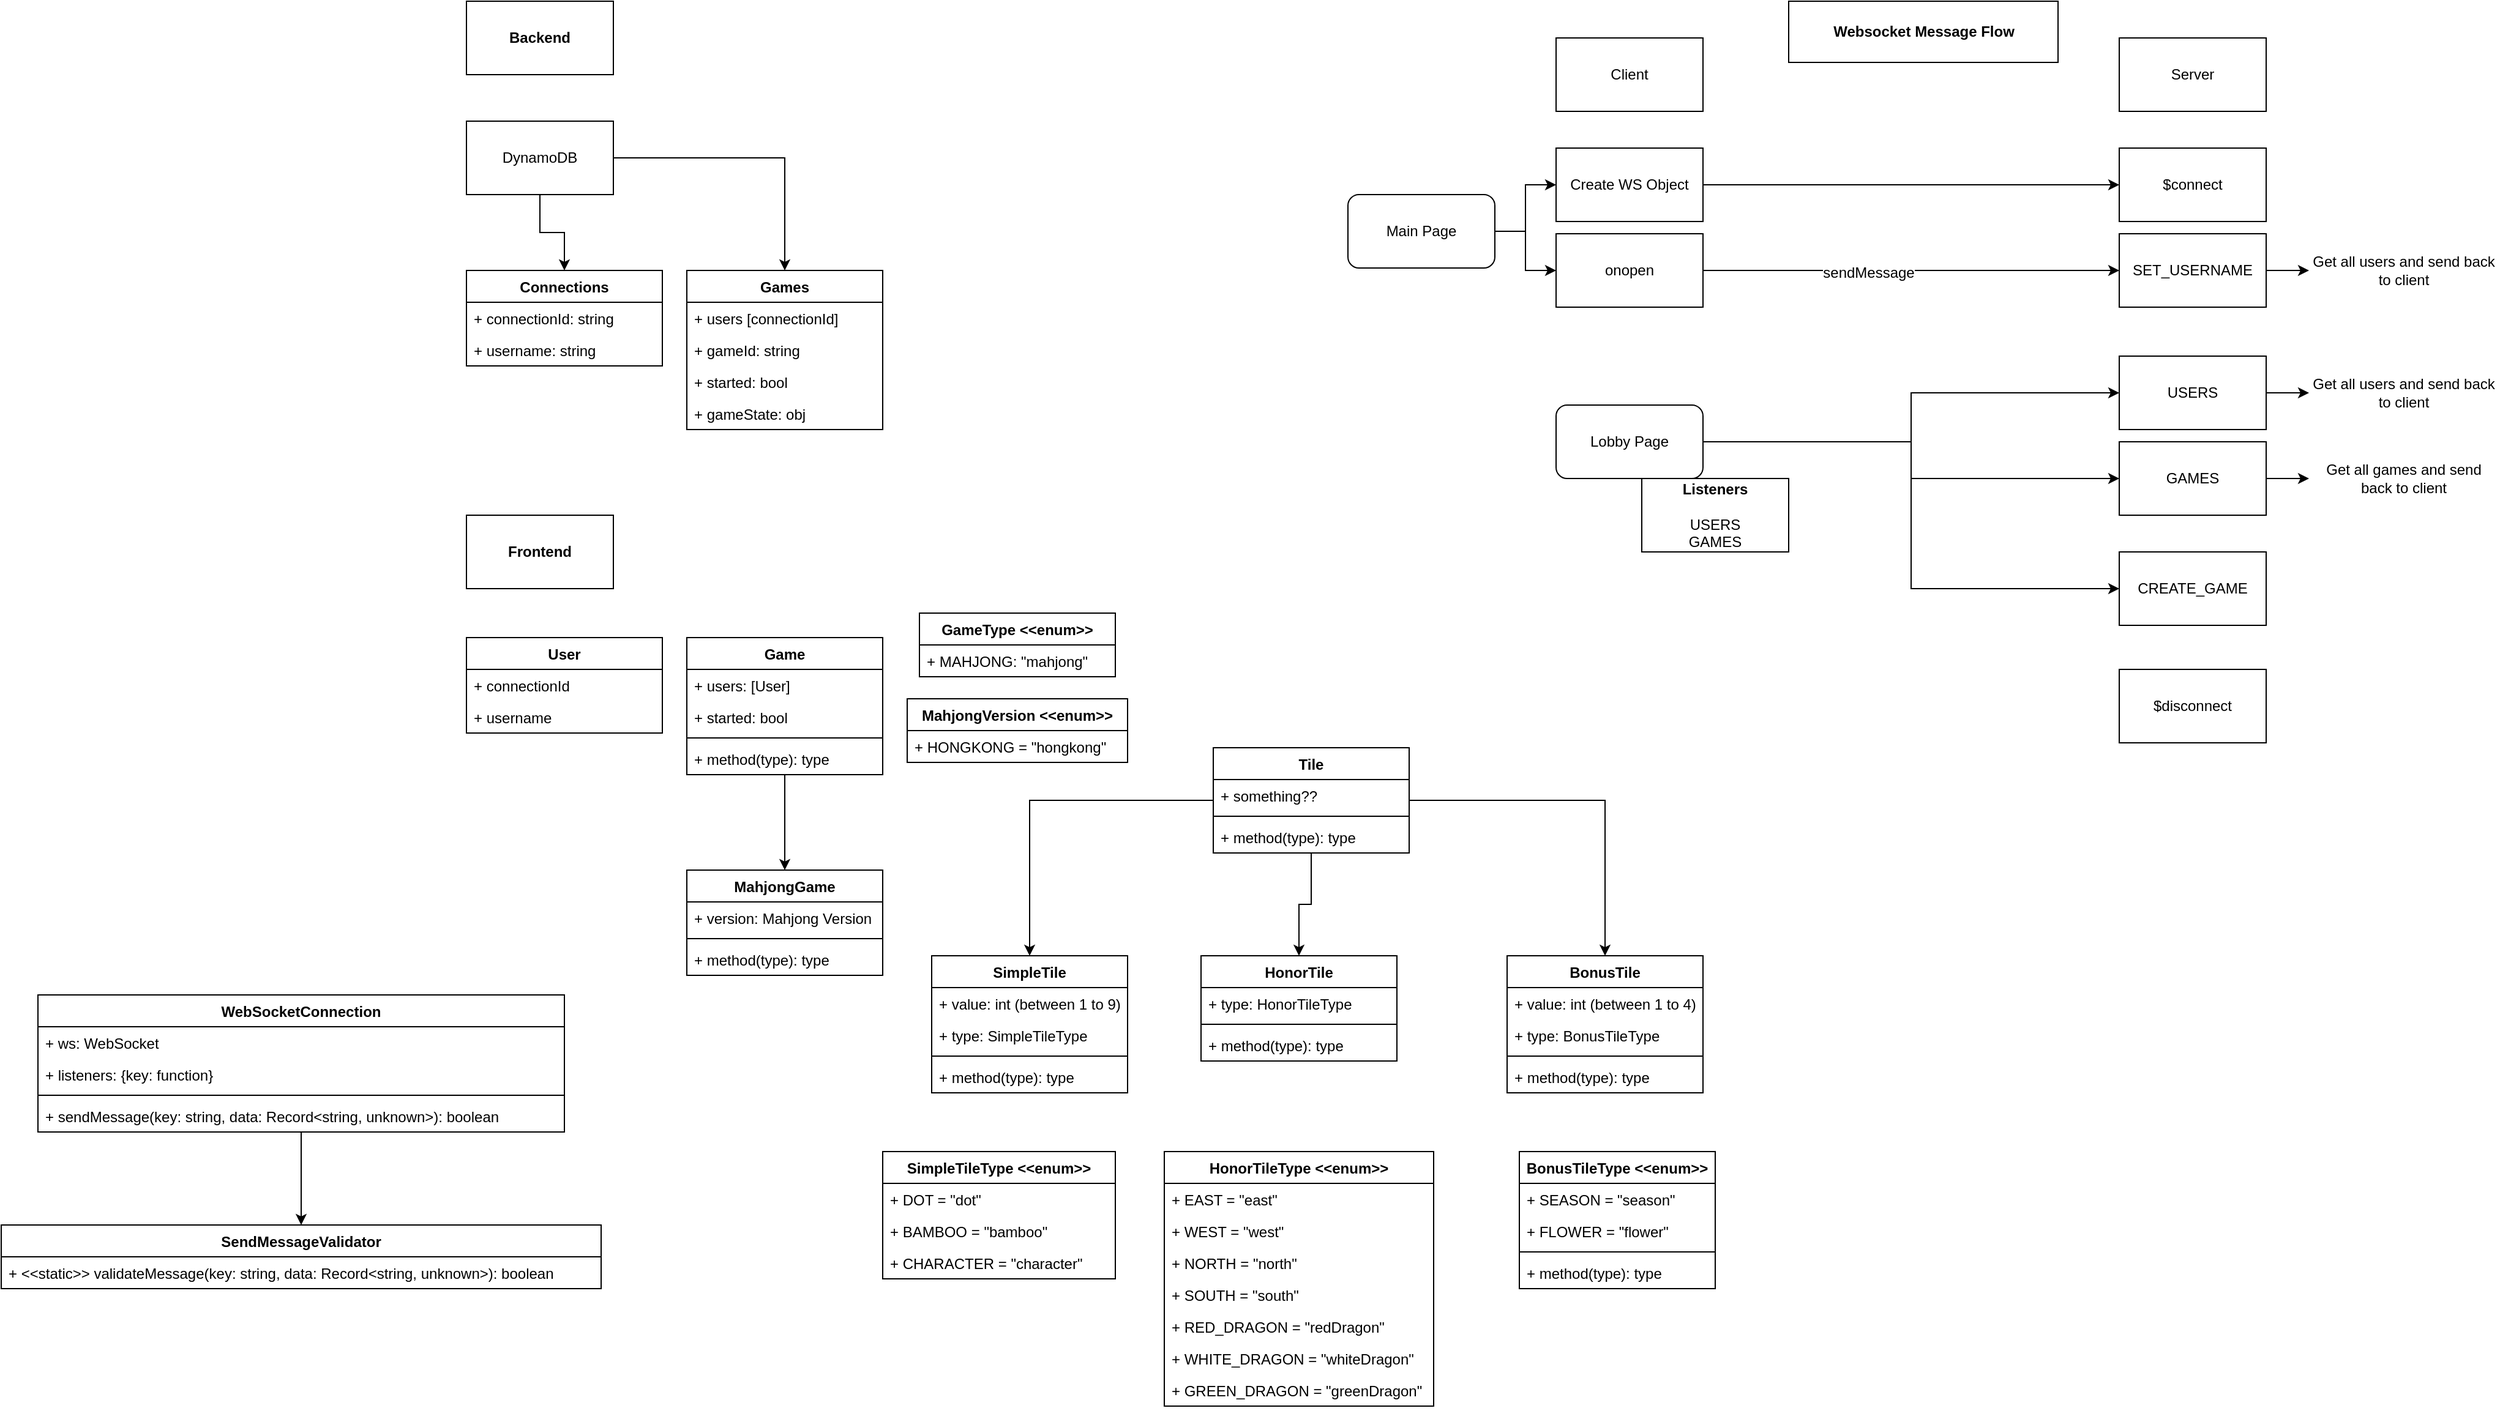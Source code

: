 <mxfile version="12.5.3" type="device"><diagram id="LJ9zBtSUgveUYmHCZnOW" name="Page-1"><mxGraphModel dx="1936" dy="806" grid="1" gridSize="10" guides="1" tooltips="1" connect="1" arrows="1" fold="1" page="1" pageScale="1" pageWidth="850" pageHeight="1100" math="0" shadow="0"><root><mxCell id="0"/><mxCell id="1" parent="0"/><mxCell id="i3mVuG96NVSdevlJitVP-2" value="Connections" style="swimlane;fontStyle=1;align=center;verticalAlign=top;childLayout=stackLayout;horizontal=1;startSize=26;horizontalStack=0;resizeParent=1;resizeParentMax=0;resizeLast=0;collapsible=1;marginBottom=0;" parent="1" vertex="1"><mxGeometry y="220" width="160" height="78" as="geometry"/></mxCell><mxCell id="i3mVuG96NVSdevlJitVP-3" value="+ connectionId: string" style="text;strokeColor=none;fillColor=none;align=left;verticalAlign=top;spacingLeft=4;spacingRight=4;overflow=hidden;rotatable=0;points=[[0,0.5],[1,0.5]];portConstraint=eastwest;" parent="i3mVuG96NVSdevlJitVP-2" vertex="1"><mxGeometry y="26" width="160" height="26" as="geometry"/></mxCell><mxCell id="i3mVuG96NVSdevlJitVP-6" value="+ username: string" style="text;strokeColor=none;fillColor=none;align=left;verticalAlign=top;spacingLeft=4;spacingRight=4;overflow=hidden;rotatable=0;points=[[0,0.5],[1,0.5]];portConstraint=eastwest;" parent="i3mVuG96NVSdevlJitVP-2" vertex="1"><mxGeometry y="52" width="160" height="26" as="geometry"/></mxCell><mxCell id="i3mVuG96NVSdevlJitVP-7" value="Games" style="swimlane;fontStyle=1;align=center;verticalAlign=top;childLayout=stackLayout;horizontal=1;startSize=26;horizontalStack=0;resizeParent=1;resizeParentMax=0;resizeLast=0;collapsible=1;marginBottom=0;" parent="1" vertex="1"><mxGeometry x="180" y="220" width="160" height="130" as="geometry"/></mxCell><mxCell id="i3mVuG96NVSdevlJitVP-8" value="+ users [connectionId]" style="text;strokeColor=none;fillColor=none;align=left;verticalAlign=top;spacingLeft=4;spacingRight=4;overflow=hidden;rotatable=0;points=[[0,0.5],[1,0.5]];portConstraint=eastwest;" parent="i3mVuG96NVSdevlJitVP-7" vertex="1"><mxGeometry y="26" width="160" height="26" as="geometry"/></mxCell><mxCell id="i3mVuG96NVSdevlJitVP-11" value="+ gameId: string" style="text;strokeColor=none;fillColor=none;align=left;verticalAlign=top;spacingLeft=4;spacingRight=4;overflow=hidden;rotatable=0;points=[[0,0.5],[1,0.5]];portConstraint=eastwest;" parent="i3mVuG96NVSdevlJitVP-7" vertex="1"><mxGeometry y="52" width="160" height="26" as="geometry"/></mxCell><mxCell id="i3mVuG96NVSdevlJitVP-19" value="+ started: bool" style="text;strokeColor=none;fillColor=none;align=left;verticalAlign=top;spacingLeft=4;spacingRight=4;overflow=hidden;rotatable=0;points=[[0,0.5],[1,0.5]];portConstraint=eastwest;" parent="i3mVuG96NVSdevlJitVP-7" vertex="1"><mxGeometry y="78" width="160" height="26" as="geometry"/></mxCell><mxCell id="i3mVuG96NVSdevlJitVP-20" value="+ gameState: obj" style="text;strokeColor=none;fillColor=none;align=left;verticalAlign=top;spacingLeft=4;spacingRight=4;overflow=hidden;rotatable=0;points=[[0,0.5],[1,0.5]];portConstraint=eastwest;" parent="i3mVuG96NVSdevlJitVP-7" vertex="1"><mxGeometry y="104" width="160" height="26" as="geometry"/></mxCell><mxCell id="i3mVuG96NVSdevlJitVP-21" value="Backend&lt;br&gt;" style="rounded=0;whiteSpace=wrap;html=1;fontStyle=1" parent="1" vertex="1"><mxGeometry width="120" height="60" as="geometry"/></mxCell><mxCell id="i3mVuG96NVSdevlJitVP-22" value="&lt;b&gt;Frontend&lt;/b&gt;" style="rounded=0;whiteSpace=wrap;html=1;" parent="1" vertex="1"><mxGeometry y="420" width="120" height="60" as="geometry"/></mxCell><mxCell id="i3mVuG96NVSdevlJitVP-23" value="User&#10;" style="swimlane;fontStyle=1;align=center;verticalAlign=top;childLayout=stackLayout;horizontal=1;startSize=26;horizontalStack=0;resizeParent=1;resizeParentMax=0;resizeLast=0;collapsible=1;marginBottom=0;" parent="1" vertex="1"><mxGeometry y="520" width="160" height="78" as="geometry"/></mxCell><mxCell id="i3mVuG96NVSdevlJitVP-24" value="+ connectionId" style="text;strokeColor=none;fillColor=none;align=left;verticalAlign=top;spacingLeft=4;spacingRight=4;overflow=hidden;rotatable=0;points=[[0,0.5],[1,0.5]];portConstraint=eastwest;" parent="i3mVuG96NVSdevlJitVP-23" vertex="1"><mxGeometry y="26" width="160" height="26" as="geometry"/></mxCell><mxCell id="nn0gXZphlDBoU8e-reSZ-7" value="+ username" style="text;strokeColor=none;fillColor=none;align=left;verticalAlign=top;spacingLeft=4;spacingRight=4;overflow=hidden;rotatable=0;points=[[0,0.5],[1,0.5]];portConstraint=eastwest;" parent="i3mVuG96NVSdevlJitVP-23" vertex="1"><mxGeometry y="52" width="160" height="26" as="geometry"/></mxCell><mxCell id="i3mVuG96NVSdevlJitVP-27" value="Websocket Message Flow" style="html=1;fontStyle=1" parent="1" vertex="1"><mxGeometry x="1080" width="220" height="50" as="geometry"/></mxCell><mxCell id="nn0gXZphlDBoU8e-reSZ-2" style="edgeStyle=orthogonalEdgeStyle;rounded=0;orthogonalLoop=1;jettySize=auto;html=1;" parent="1" source="nn0gXZphlDBoU8e-reSZ-1" target="i3mVuG96NVSdevlJitVP-2" edge="1"><mxGeometry relative="1" as="geometry"/></mxCell><mxCell id="nn0gXZphlDBoU8e-reSZ-3" style="edgeStyle=orthogonalEdgeStyle;rounded=0;orthogonalLoop=1;jettySize=auto;html=1;entryX=0.5;entryY=0;entryDx=0;entryDy=0;" parent="1" source="nn0gXZphlDBoU8e-reSZ-1" target="i3mVuG96NVSdevlJitVP-7" edge="1"><mxGeometry relative="1" as="geometry"/></mxCell><mxCell id="nn0gXZphlDBoU8e-reSZ-1" value="DynamoDB" style="rounded=0;whiteSpace=wrap;html=1;" parent="1" vertex="1"><mxGeometry y="98" width="120" height="60" as="geometry"/></mxCell><mxCell id="nn0gXZphlDBoU8e-reSZ-4" value="$connect" style="rounded=0;whiteSpace=wrap;html=1;" parent="1" vertex="1"><mxGeometry x="1350" y="120" width="120" height="60" as="geometry"/></mxCell><mxCell id="nn0gXZphlDBoU8e-reSZ-5" value="$disconnect" style="rounded=0;whiteSpace=wrap;html=1;" parent="1" vertex="1"><mxGeometry x="1350" y="546" width="120" height="60" as="geometry"/></mxCell><mxCell id="nn0gXZphlDBoU8e-reSZ-32" style="edgeStyle=orthogonalEdgeStyle;rounded=0;orthogonalLoop=1;jettySize=auto;html=1;" parent="1" source="nn0gXZphlDBoU8e-reSZ-8" target="nn0gXZphlDBoU8e-reSZ-28" edge="1"><mxGeometry relative="1" as="geometry"/></mxCell><mxCell id="nn0gXZphlDBoU8e-reSZ-8" value="Game" style="swimlane;fontStyle=1;align=center;verticalAlign=top;childLayout=stackLayout;horizontal=1;startSize=26;horizontalStack=0;resizeParent=1;resizeParentMax=0;resizeLast=0;collapsible=1;marginBottom=0;" parent="1" vertex="1"><mxGeometry x="180" y="520" width="160" height="112" as="geometry"/></mxCell><mxCell id="nn0gXZphlDBoU8e-reSZ-9" value="+ users: [User]" style="text;strokeColor=none;fillColor=none;align=left;verticalAlign=top;spacingLeft=4;spacingRight=4;overflow=hidden;rotatable=0;points=[[0,0.5],[1,0.5]];portConstraint=eastwest;" parent="nn0gXZphlDBoU8e-reSZ-8" vertex="1"><mxGeometry y="26" width="160" height="26" as="geometry"/></mxCell><mxCell id="nn0gXZphlDBoU8e-reSZ-18" value="+ started: bool" style="text;strokeColor=none;fillColor=none;align=left;verticalAlign=top;spacingLeft=4;spacingRight=4;overflow=hidden;rotatable=0;points=[[0,0.5],[1,0.5]];portConstraint=eastwest;" parent="nn0gXZphlDBoU8e-reSZ-8" vertex="1"><mxGeometry y="52" width="160" height="26" as="geometry"/></mxCell><mxCell id="nn0gXZphlDBoU8e-reSZ-10" value="" style="line;strokeWidth=1;fillColor=none;align=left;verticalAlign=middle;spacingTop=-1;spacingLeft=3;spacingRight=3;rotatable=0;labelPosition=right;points=[];portConstraint=eastwest;" parent="nn0gXZphlDBoU8e-reSZ-8" vertex="1"><mxGeometry y="78" width="160" height="8" as="geometry"/></mxCell><mxCell id="nn0gXZphlDBoU8e-reSZ-11" value="+ method(type): type" style="text;strokeColor=none;fillColor=none;align=left;verticalAlign=top;spacingLeft=4;spacingRight=4;overflow=hidden;rotatable=0;points=[[0,0.5],[1,0.5]];portConstraint=eastwest;" parent="nn0gXZphlDBoU8e-reSZ-8" vertex="1"><mxGeometry y="86" width="160" height="26" as="geometry"/></mxCell><mxCell id="nn0gXZphlDBoU8e-reSZ-20" value="GameType &lt;&lt;enum&gt;&gt;" style="swimlane;fontStyle=1;align=center;verticalAlign=top;childLayout=stackLayout;horizontal=1;startSize=26;horizontalStack=0;resizeParent=1;resizeParentMax=0;resizeLast=0;collapsible=1;marginBottom=0;" parent="1" vertex="1"><mxGeometry x="370" y="500" width="160" height="52" as="geometry"/></mxCell><mxCell id="nn0gXZphlDBoU8e-reSZ-21" value="+ MAHJONG: &quot;mahjong&quot;" style="text;strokeColor=none;fillColor=none;align=left;verticalAlign=top;spacingLeft=4;spacingRight=4;overflow=hidden;rotatable=0;points=[[0,0.5],[1,0.5]];portConstraint=eastwest;" parent="nn0gXZphlDBoU8e-reSZ-20" vertex="1"><mxGeometry y="26" width="160" height="26" as="geometry"/></mxCell><mxCell id="nn0gXZphlDBoU8e-reSZ-24" value="MahjongVersion &lt;&lt;enum&gt;&gt;" style="swimlane;fontStyle=1;align=center;verticalAlign=top;childLayout=stackLayout;horizontal=1;startSize=26;horizontalStack=0;resizeParent=1;resizeParentMax=0;resizeLast=0;collapsible=1;marginBottom=0;" parent="1" vertex="1"><mxGeometry x="360" y="570" width="180" height="52" as="geometry"/></mxCell><mxCell id="nn0gXZphlDBoU8e-reSZ-25" value="+ HONGKONG = &quot;hongkong&quot;" style="text;strokeColor=none;fillColor=none;align=left;verticalAlign=top;spacingLeft=4;spacingRight=4;overflow=hidden;rotatable=0;points=[[0,0.5],[1,0.5]];portConstraint=eastwest;" parent="nn0gXZphlDBoU8e-reSZ-24" vertex="1"><mxGeometry y="26" width="180" height="26" as="geometry"/></mxCell><mxCell id="nn0gXZphlDBoU8e-reSZ-28" value="MahjongGame" style="swimlane;fontStyle=1;align=center;verticalAlign=top;childLayout=stackLayout;horizontal=1;startSize=26;horizontalStack=0;resizeParent=1;resizeParentMax=0;resizeLast=0;collapsible=1;marginBottom=0;" parent="1" vertex="1"><mxGeometry x="180" y="710" width="160" height="86" as="geometry"/></mxCell><mxCell id="nn0gXZphlDBoU8e-reSZ-29" value="+ version: Mahjong Version" style="text;strokeColor=none;fillColor=none;align=left;verticalAlign=top;spacingLeft=4;spacingRight=4;overflow=hidden;rotatable=0;points=[[0,0.5],[1,0.5]];portConstraint=eastwest;" parent="nn0gXZphlDBoU8e-reSZ-28" vertex="1"><mxGeometry y="26" width="160" height="26" as="geometry"/></mxCell><mxCell id="nn0gXZphlDBoU8e-reSZ-30" value="" style="line;strokeWidth=1;fillColor=none;align=left;verticalAlign=middle;spacingTop=-1;spacingLeft=3;spacingRight=3;rotatable=0;labelPosition=right;points=[];portConstraint=eastwest;" parent="nn0gXZphlDBoU8e-reSZ-28" vertex="1"><mxGeometry y="52" width="160" height="8" as="geometry"/></mxCell><mxCell id="nn0gXZphlDBoU8e-reSZ-31" value="+ method(type): type" style="text;strokeColor=none;fillColor=none;align=left;verticalAlign=top;spacingLeft=4;spacingRight=4;overflow=hidden;rotatable=0;points=[[0,0.5],[1,0.5]];portConstraint=eastwest;" parent="nn0gXZphlDBoU8e-reSZ-28" vertex="1"><mxGeometry y="60" width="160" height="26" as="geometry"/></mxCell><mxCell id="nn0gXZphlDBoU8e-reSZ-90" style="edgeStyle=orthogonalEdgeStyle;rounded=0;orthogonalLoop=1;jettySize=auto;html=1;" parent="1" source="nn0gXZphlDBoU8e-reSZ-33" target="nn0gXZphlDBoU8e-reSZ-38" edge="1"><mxGeometry relative="1" as="geometry"/></mxCell><mxCell id="nn0gXZphlDBoU8e-reSZ-91" style="edgeStyle=orthogonalEdgeStyle;rounded=0;orthogonalLoop=1;jettySize=auto;html=1;" parent="1" source="nn0gXZphlDBoU8e-reSZ-33" target="nn0gXZphlDBoU8e-reSZ-42" edge="1"><mxGeometry relative="1" as="geometry"/></mxCell><mxCell id="nn0gXZphlDBoU8e-reSZ-92" style="edgeStyle=orthogonalEdgeStyle;rounded=0;orthogonalLoop=1;jettySize=auto;html=1;" parent="1" source="nn0gXZphlDBoU8e-reSZ-33" target="nn0gXZphlDBoU8e-reSZ-46" edge="1"><mxGeometry relative="1" as="geometry"/></mxCell><mxCell id="nn0gXZphlDBoU8e-reSZ-33" value="Tile" style="swimlane;fontStyle=1;align=center;verticalAlign=top;childLayout=stackLayout;horizontal=1;startSize=26;horizontalStack=0;resizeParent=1;resizeParentMax=0;resizeLast=0;collapsible=1;marginBottom=0;" parent="1" vertex="1"><mxGeometry x="610" y="610" width="160" height="86" as="geometry"/></mxCell><mxCell id="nn0gXZphlDBoU8e-reSZ-34" value="+ something??" style="text;strokeColor=none;fillColor=none;align=left;verticalAlign=top;spacingLeft=4;spacingRight=4;overflow=hidden;rotatable=0;points=[[0,0.5],[1,0.5]];portConstraint=eastwest;" parent="nn0gXZphlDBoU8e-reSZ-33" vertex="1"><mxGeometry y="26" width="160" height="26" as="geometry"/></mxCell><mxCell id="nn0gXZphlDBoU8e-reSZ-35" value="" style="line;strokeWidth=1;fillColor=none;align=left;verticalAlign=middle;spacingTop=-1;spacingLeft=3;spacingRight=3;rotatable=0;labelPosition=right;points=[];portConstraint=eastwest;" parent="nn0gXZphlDBoU8e-reSZ-33" vertex="1"><mxGeometry y="52" width="160" height="8" as="geometry"/></mxCell><mxCell id="nn0gXZphlDBoU8e-reSZ-36" value="+ method(type): type" style="text;strokeColor=none;fillColor=none;align=left;verticalAlign=top;spacingLeft=4;spacingRight=4;overflow=hidden;rotatable=0;points=[[0,0.5],[1,0.5]];portConstraint=eastwest;" parent="nn0gXZphlDBoU8e-reSZ-33" vertex="1"><mxGeometry y="60" width="160" height="26" as="geometry"/></mxCell><mxCell id="nn0gXZphlDBoU8e-reSZ-38" value="SimpleTile" style="swimlane;fontStyle=1;align=center;verticalAlign=top;childLayout=stackLayout;horizontal=1;startSize=26;horizontalStack=0;resizeParent=1;resizeParentMax=0;resizeLast=0;collapsible=1;marginBottom=0;" parent="1" vertex="1"><mxGeometry x="380" y="780" width="160" height="112" as="geometry"/></mxCell><mxCell id="nn0gXZphlDBoU8e-reSZ-39" value="+ value: int (between 1 to 9)" style="text;strokeColor=none;fillColor=none;align=left;verticalAlign=top;spacingLeft=4;spacingRight=4;overflow=hidden;rotatable=0;points=[[0,0.5],[1,0.5]];portConstraint=eastwest;" parent="nn0gXZphlDBoU8e-reSZ-38" vertex="1"><mxGeometry y="26" width="160" height="26" as="geometry"/></mxCell><mxCell id="nn0gXZphlDBoU8e-reSZ-57" value="+ type: SimpleTileType" style="text;strokeColor=none;fillColor=none;align=left;verticalAlign=top;spacingLeft=4;spacingRight=4;overflow=hidden;rotatable=0;points=[[0,0.5],[1,0.5]];portConstraint=eastwest;" parent="nn0gXZphlDBoU8e-reSZ-38" vertex="1"><mxGeometry y="52" width="160" height="26" as="geometry"/></mxCell><mxCell id="nn0gXZphlDBoU8e-reSZ-40" value="" style="line;strokeWidth=1;fillColor=none;align=left;verticalAlign=middle;spacingTop=-1;spacingLeft=3;spacingRight=3;rotatable=0;labelPosition=right;points=[];portConstraint=eastwest;" parent="nn0gXZphlDBoU8e-reSZ-38" vertex="1"><mxGeometry y="78" width="160" height="8" as="geometry"/></mxCell><mxCell id="nn0gXZphlDBoU8e-reSZ-41" value="+ method(type): type" style="text;strokeColor=none;fillColor=none;align=left;verticalAlign=top;spacingLeft=4;spacingRight=4;overflow=hidden;rotatable=0;points=[[0,0.5],[1,0.5]];portConstraint=eastwest;" parent="nn0gXZphlDBoU8e-reSZ-38" vertex="1"><mxGeometry y="86" width="160" height="26" as="geometry"/></mxCell><mxCell id="nn0gXZphlDBoU8e-reSZ-42" value="HonorTile" style="swimlane;fontStyle=1;align=center;verticalAlign=top;childLayout=stackLayout;horizontal=1;startSize=26;horizontalStack=0;resizeParent=1;resizeParentMax=0;resizeLast=0;collapsible=1;marginBottom=0;" parent="1" vertex="1"><mxGeometry x="600" y="780" width="160" height="86" as="geometry"/></mxCell><mxCell id="nn0gXZphlDBoU8e-reSZ-43" value="+ type: HonorTileType" style="text;strokeColor=none;fillColor=none;align=left;verticalAlign=top;spacingLeft=4;spacingRight=4;overflow=hidden;rotatable=0;points=[[0,0.5],[1,0.5]];portConstraint=eastwest;" parent="nn0gXZphlDBoU8e-reSZ-42" vertex="1"><mxGeometry y="26" width="160" height="26" as="geometry"/></mxCell><mxCell id="nn0gXZphlDBoU8e-reSZ-44" value="" style="line;strokeWidth=1;fillColor=none;align=left;verticalAlign=middle;spacingTop=-1;spacingLeft=3;spacingRight=3;rotatable=0;labelPosition=right;points=[];portConstraint=eastwest;" parent="nn0gXZphlDBoU8e-reSZ-42" vertex="1"><mxGeometry y="52" width="160" height="8" as="geometry"/></mxCell><mxCell id="nn0gXZphlDBoU8e-reSZ-45" value="+ method(type): type" style="text;strokeColor=none;fillColor=none;align=left;verticalAlign=top;spacingLeft=4;spacingRight=4;overflow=hidden;rotatable=0;points=[[0,0.5],[1,0.5]];portConstraint=eastwest;" parent="nn0gXZphlDBoU8e-reSZ-42" vertex="1"><mxGeometry y="60" width="160" height="26" as="geometry"/></mxCell><mxCell id="nn0gXZphlDBoU8e-reSZ-46" value="BonusTile" style="swimlane;fontStyle=1;align=center;verticalAlign=top;childLayout=stackLayout;horizontal=1;startSize=26;horizontalStack=0;resizeParent=1;resizeParentMax=0;resizeLast=0;collapsible=1;marginBottom=0;" parent="1" vertex="1"><mxGeometry x="850" y="780" width="160" height="112" as="geometry"/></mxCell><mxCell id="nn0gXZphlDBoU8e-reSZ-47" value="+ value: int (between 1 to 4)" style="text;strokeColor=none;fillColor=none;align=left;verticalAlign=top;spacingLeft=4;spacingRight=4;overflow=hidden;rotatable=0;points=[[0,0.5],[1,0.5]];portConstraint=eastwest;" parent="nn0gXZphlDBoU8e-reSZ-46" vertex="1"><mxGeometry y="26" width="160" height="26" as="geometry"/></mxCell><mxCell id="nn0gXZphlDBoU8e-reSZ-84" value="+ type: BonusTileType" style="text;strokeColor=none;fillColor=none;align=left;verticalAlign=top;spacingLeft=4;spacingRight=4;overflow=hidden;rotatable=0;points=[[0,0.5],[1,0.5]];portConstraint=eastwest;" parent="nn0gXZphlDBoU8e-reSZ-46" vertex="1"><mxGeometry y="52" width="160" height="26" as="geometry"/></mxCell><mxCell id="nn0gXZphlDBoU8e-reSZ-48" value="" style="line;strokeWidth=1;fillColor=none;align=left;verticalAlign=middle;spacingTop=-1;spacingLeft=3;spacingRight=3;rotatable=0;labelPosition=right;points=[];portConstraint=eastwest;" parent="nn0gXZphlDBoU8e-reSZ-46" vertex="1"><mxGeometry y="78" width="160" height="8" as="geometry"/></mxCell><mxCell id="nn0gXZphlDBoU8e-reSZ-49" value="+ method(type): type" style="text;strokeColor=none;fillColor=none;align=left;verticalAlign=top;spacingLeft=4;spacingRight=4;overflow=hidden;rotatable=0;points=[[0,0.5],[1,0.5]];portConstraint=eastwest;" parent="nn0gXZphlDBoU8e-reSZ-46" vertex="1"><mxGeometry y="86" width="160" height="26" as="geometry"/></mxCell><mxCell id="nn0gXZphlDBoU8e-reSZ-58" value="SimpleTileType &lt;&lt;enum&gt;&gt;" style="swimlane;fontStyle=1;align=center;verticalAlign=top;childLayout=stackLayout;horizontal=1;startSize=26;horizontalStack=0;resizeParent=1;resizeParentMax=0;resizeLast=0;collapsible=1;marginBottom=0;" parent="1" vertex="1"><mxGeometry x="340" y="940" width="190" height="104" as="geometry"/></mxCell><mxCell id="nn0gXZphlDBoU8e-reSZ-59" value="+ DOT = &quot;dot&quot;" style="text;strokeColor=none;fillColor=none;align=left;verticalAlign=top;spacingLeft=4;spacingRight=4;overflow=hidden;rotatable=0;points=[[0,0.5],[1,0.5]];portConstraint=eastwest;" parent="nn0gXZphlDBoU8e-reSZ-58" vertex="1"><mxGeometry y="26" width="190" height="26" as="geometry"/></mxCell><mxCell id="nn0gXZphlDBoU8e-reSZ-62" value="+ BAMBOO = &quot;bamboo&quot;" style="text;strokeColor=none;fillColor=none;align=left;verticalAlign=top;spacingLeft=4;spacingRight=4;overflow=hidden;rotatable=0;points=[[0,0.5],[1,0.5]];portConstraint=eastwest;" parent="nn0gXZphlDBoU8e-reSZ-58" vertex="1"><mxGeometry y="52" width="190" height="26" as="geometry"/></mxCell><mxCell id="nn0gXZphlDBoU8e-reSZ-63" value="+ CHARACTER = &quot;character&quot;" style="text;strokeColor=none;fillColor=none;align=left;verticalAlign=top;spacingLeft=4;spacingRight=4;overflow=hidden;rotatable=0;points=[[0,0.5],[1,0.5]];portConstraint=eastwest;" parent="nn0gXZphlDBoU8e-reSZ-58" vertex="1"><mxGeometry y="78" width="190" height="26" as="geometry"/></mxCell><mxCell id="nn0gXZphlDBoU8e-reSZ-68" value="HonorTileType &lt;&lt;enum&gt;&gt;" style="swimlane;fontStyle=1;align=center;verticalAlign=top;childLayout=stackLayout;horizontal=1;startSize=26;horizontalStack=0;resizeParent=1;resizeParentMax=0;resizeLast=0;collapsible=1;marginBottom=0;" parent="1" vertex="1"><mxGeometry x="570" y="940" width="220" height="208" as="geometry"/></mxCell><mxCell id="nn0gXZphlDBoU8e-reSZ-69" value="+ EAST = &quot;east&quot;" style="text;strokeColor=none;fillColor=none;align=left;verticalAlign=top;spacingLeft=4;spacingRight=4;overflow=hidden;rotatable=0;points=[[0,0.5],[1,0.5]];portConstraint=eastwest;" parent="nn0gXZphlDBoU8e-reSZ-68" vertex="1"><mxGeometry y="26" width="220" height="26" as="geometry"/></mxCell><mxCell id="nn0gXZphlDBoU8e-reSZ-72" value="+ WEST = &quot;west&quot;" style="text;strokeColor=none;fillColor=none;align=left;verticalAlign=top;spacingLeft=4;spacingRight=4;overflow=hidden;rotatable=0;points=[[0,0.5],[1,0.5]];portConstraint=eastwest;" parent="nn0gXZphlDBoU8e-reSZ-68" vertex="1"><mxGeometry y="52" width="220" height="26" as="geometry"/></mxCell><mxCell id="nn0gXZphlDBoU8e-reSZ-73" value="+ NORTH = &quot;north&quot;" style="text;strokeColor=none;fillColor=none;align=left;verticalAlign=top;spacingLeft=4;spacingRight=4;overflow=hidden;rotatable=0;points=[[0,0.5],[1,0.5]];portConstraint=eastwest;" parent="nn0gXZphlDBoU8e-reSZ-68" vertex="1"><mxGeometry y="78" width="220" height="26" as="geometry"/></mxCell><mxCell id="nn0gXZphlDBoU8e-reSZ-74" value="+ SOUTH = &quot;south&quot;" style="text;strokeColor=none;fillColor=none;align=left;verticalAlign=top;spacingLeft=4;spacingRight=4;overflow=hidden;rotatable=0;points=[[0,0.5],[1,0.5]];portConstraint=eastwest;" parent="nn0gXZphlDBoU8e-reSZ-68" vertex="1"><mxGeometry y="104" width="220" height="26" as="geometry"/></mxCell><mxCell id="nn0gXZphlDBoU8e-reSZ-75" value="+ RED_DRAGON = &quot;redDragon&quot;" style="text;strokeColor=none;fillColor=none;align=left;verticalAlign=top;spacingLeft=4;spacingRight=4;overflow=hidden;rotatable=0;points=[[0,0.5],[1,0.5]];portConstraint=eastwest;" parent="nn0gXZphlDBoU8e-reSZ-68" vertex="1"><mxGeometry y="130" width="220" height="26" as="geometry"/></mxCell><mxCell id="nn0gXZphlDBoU8e-reSZ-76" value="+ WHITE_DRAGON = &quot;whiteDragon&quot;" style="text;strokeColor=none;fillColor=none;align=left;verticalAlign=top;spacingLeft=4;spacingRight=4;overflow=hidden;rotatable=0;points=[[0,0.5],[1,0.5]];portConstraint=eastwest;" parent="nn0gXZphlDBoU8e-reSZ-68" vertex="1"><mxGeometry y="156" width="220" height="26" as="geometry"/></mxCell><mxCell id="nn0gXZphlDBoU8e-reSZ-77" value="+ GREEN_DRAGON = &quot;greenDragon&quot;" style="text;strokeColor=none;fillColor=none;align=left;verticalAlign=top;spacingLeft=4;spacingRight=4;overflow=hidden;rotatable=0;points=[[0,0.5],[1,0.5]];portConstraint=eastwest;" parent="nn0gXZphlDBoU8e-reSZ-68" vertex="1"><mxGeometry y="182" width="220" height="26" as="geometry"/></mxCell><mxCell id="nn0gXZphlDBoU8e-reSZ-85" value="BonusTileType &lt;&lt;enum&gt;&gt;" style="swimlane;fontStyle=1;align=center;verticalAlign=top;childLayout=stackLayout;horizontal=1;startSize=26;horizontalStack=0;resizeParent=1;resizeParentMax=0;resizeLast=0;collapsible=1;marginBottom=0;" parent="1" vertex="1"><mxGeometry x="860" y="940" width="160" height="112" as="geometry"/></mxCell><mxCell id="nn0gXZphlDBoU8e-reSZ-86" value="+ SEASON = &quot;season&quot;" style="text;strokeColor=none;fillColor=none;align=left;verticalAlign=top;spacingLeft=4;spacingRight=4;overflow=hidden;rotatable=0;points=[[0,0.5],[1,0.5]];portConstraint=eastwest;" parent="nn0gXZphlDBoU8e-reSZ-85" vertex="1"><mxGeometry y="26" width="160" height="26" as="geometry"/></mxCell><mxCell id="nn0gXZphlDBoU8e-reSZ-89" value="+ FLOWER = &quot;flower&quot;" style="text;strokeColor=none;fillColor=none;align=left;verticalAlign=top;spacingLeft=4;spacingRight=4;overflow=hidden;rotatable=0;points=[[0,0.5],[1,0.5]];portConstraint=eastwest;" parent="nn0gXZphlDBoU8e-reSZ-85" vertex="1"><mxGeometry y="52" width="160" height="26" as="geometry"/></mxCell><mxCell id="nn0gXZphlDBoU8e-reSZ-87" value="" style="line;strokeWidth=1;fillColor=none;align=left;verticalAlign=middle;spacingTop=-1;spacingLeft=3;spacingRight=3;rotatable=0;labelPosition=right;points=[];portConstraint=eastwest;" parent="nn0gXZphlDBoU8e-reSZ-85" vertex="1"><mxGeometry y="78" width="160" height="8" as="geometry"/></mxCell><mxCell id="nn0gXZphlDBoU8e-reSZ-88" value="+ method(type): type" style="text;strokeColor=none;fillColor=none;align=left;verticalAlign=top;spacingLeft=4;spacingRight=4;overflow=hidden;rotatable=0;points=[[0,0.5],[1,0.5]];portConstraint=eastwest;" parent="nn0gXZphlDBoU8e-reSZ-85" vertex="1"><mxGeometry y="86" width="160" height="26" as="geometry"/></mxCell><mxCell id="nyb8WuuhX-2FB6z02rv--9" style="edgeStyle=orthogonalEdgeStyle;rounded=0;orthogonalLoop=1;jettySize=auto;html=1;" parent="1" source="nyb8WuuhX-2FB6z02rv--1" target="nyb8WuuhX-2FB6z02rv--5" edge="1"><mxGeometry relative="1" as="geometry"/></mxCell><mxCell id="nyb8WuuhX-2FB6z02rv--1" value="WebSocketConnection" style="swimlane;fontStyle=1;align=center;verticalAlign=top;childLayout=stackLayout;horizontal=1;startSize=26;horizontalStack=0;resizeParent=1;resizeParentMax=0;resizeLast=0;collapsible=1;marginBottom=0;" parent="1" vertex="1"><mxGeometry x="-350" y="812" width="430" height="112" as="geometry"/></mxCell><mxCell id="nyb8WuuhX-2FB6z02rv--2" value="+ ws: WebSocket" style="text;strokeColor=none;fillColor=none;align=left;verticalAlign=top;spacingLeft=4;spacingRight=4;overflow=hidden;rotatable=0;points=[[0,0.5],[1,0.5]];portConstraint=eastwest;" parent="nyb8WuuhX-2FB6z02rv--1" vertex="1"><mxGeometry y="26" width="430" height="26" as="geometry"/></mxCell><mxCell id="OY5XEBJNKKP__sVYyATO-7" value="+ listeners: {key: function}" style="text;strokeColor=none;fillColor=none;align=left;verticalAlign=top;spacingLeft=4;spacingRight=4;overflow=hidden;rotatable=0;points=[[0,0.5],[1,0.5]];portConstraint=eastwest;" vertex="1" parent="nyb8WuuhX-2FB6z02rv--1"><mxGeometry y="52" width="430" height="26" as="geometry"/></mxCell><mxCell id="nyb8WuuhX-2FB6z02rv--3" value="" style="line;strokeWidth=1;fillColor=none;align=left;verticalAlign=middle;spacingTop=-1;spacingLeft=3;spacingRight=3;rotatable=0;labelPosition=right;points=[];portConstraint=eastwest;" parent="nyb8WuuhX-2FB6z02rv--1" vertex="1"><mxGeometry y="78" width="430" height="8" as="geometry"/></mxCell><mxCell id="nyb8WuuhX-2FB6z02rv--4" value="+ sendMessage(key: string, data: Record&lt;string, unknown&gt;): boolean" style="text;strokeColor=none;fillColor=none;align=left;verticalAlign=top;spacingLeft=4;spacingRight=4;overflow=hidden;rotatable=0;points=[[0,0.5],[1,0.5]];portConstraint=eastwest;" parent="nyb8WuuhX-2FB6z02rv--1" vertex="1"><mxGeometry y="86" width="430" height="26" as="geometry"/></mxCell><mxCell id="nyb8WuuhX-2FB6z02rv--5" value="SendMessageValidator" style="swimlane;fontStyle=1;align=center;verticalAlign=top;childLayout=stackLayout;horizontal=1;startSize=26;horizontalStack=0;resizeParent=1;resizeParentMax=0;resizeLast=0;collapsible=1;marginBottom=0;" parent="1" vertex="1"><mxGeometry x="-380" y="1000" width="490" height="52" as="geometry"/></mxCell><mxCell id="nyb8WuuhX-2FB6z02rv--6" value="+ &lt;&lt;static&gt;&gt; validateMessage(key: string, data: Record&lt;string, unknown&gt;): boolean" style="text;strokeColor=none;fillColor=none;align=left;verticalAlign=top;spacingLeft=4;spacingRight=4;overflow=hidden;rotatable=0;points=[[0,0.5],[1,0.5]];portConstraint=eastwest;" parent="nyb8WuuhX-2FB6z02rv--5" vertex="1"><mxGeometry y="26" width="490" height="26" as="geometry"/></mxCell><mxCell id="OY5XEBJNKKP__sVYyATO-5" style="edgeStyle=orthogonalEdgeStyle;rounded=0;orthogonalLoop=1;jettySize=auto;html=1;entryX=0;entryY=0.5;entryDx=0;entryDy=0;" edge="1" parent="1" source="la6zhquNE4l0kUpUvoVe-1" target="OY5XEBJNKKP__sVYyATO-4"><mxGeometry relative="1" as="geometry"/></mxCell><mxCell id="OY5XEBJNKKP__sVYyATO-6" value="sendMessage" style="text;html=1;align=center;verticalAlign=middle;resizable=0;points=[];labelBackgroundColor=#ffffff;" vertex="1" connectable="0" parent="OY5XEBJNKKP__sVYyATO-5"><mxGeometry x="-0.206" y="-2" relative="1" as="geometry"><mxPoint as="offset"/></mxGeometry></mxCell><mxCell id="la6zhquNE4l0kUpUvoVe-1" value="onopen" style="rounded=0;whiteSpace=wrap;html=1;" parent="1" vertex="1"><mxGeometry x="890" y="190" width="120" height="60" as="geometry"/></mxCell><mxCell id="la6zhquNE4l0kUpUvoVe-3" value="Client" style="rounded=0;whiteSpace=wrap;html=1;" parent="1" vertex="1"><mxGeometry x="890" y="30" width="120" height="60" as="geometry"/></mxCell><mxCell id="la6zhquNE4l0kUpUvoVe-4" value="Server" style="rounded=0;whiteSpace=wrap;html=1;" parent="1" vertex="1"><mxGeometry x="1350" y="30" width="120" height="60" as="geometry"/></mxCell><mxCell id="OY5XEBJNKKP__sVYyATO-2" style="edgeStyle=orthogonalEdgeStyle;rounded=0;orthogonalLoop=1;jettySize=auto;html=1;entryX=0;entryY=0.5;entryDx=0;entryDy=0;" edge="1" parent="1" source="OY5XEBJNKKP__sVYyATO-1" target="nn0gXZphlDBoU8e-reSZ-4"><mxGeometry relative="1" as="geometry"/></mxCell><mxCell id="OY5XEBJNKKP__sVYyATO-1" value="Create WS Object" style="rounded=0;whiteSpace=wrap;html=1;" vertex="1" parent="1"><mxGeometry x="890" y="120" width="120" height="60" as="geometry"/></mxCell><mxCell id="OY5XEBJNKKP__sVYyATO-8" style="edgeStyle=orthogonalEdgeStyle;rounded=0;orthogonalLoop=1;jettySize=auto;html=1;" edge="1" parent="1" source="OY5XEBJNKKP__sVYyATO-3" target="OY5XEBJNKKP__sVYyATO-1"><mxGeometry relative="1" as="geometry"/></mxCell><mxCell id="OY5XEBJNKKP__sVYyATO-9" style="edgeStyle=orthogonalEdgeStyle;rounded=0;orthogonalLoop=1;jettySize=auto;html=1;" edge="1" parent="1" source="OY5XEBJNKKP__sVYyATO-3" target="la6zhquNE4l0kUpUvoVe-1"><mxGeometry relative="1" as="geometry"/></mxCell><mxCell id="OY5XEBJNKKP__sVYyATO-3" value="Main Page" style="rounded=1;whiteSpace=wrap;html=1;" vertex="1" parent="1"><mxGeometry x="720" y="158" width="120" height="60" as="geometry"/></mxCell><mxCell id="OY5XEBJNKKP__sVYyATO-23" value="" style="edgeStyle=orthogonalEdgeStyle;rounded=0;orthogonalLoop=1;jettySize=auto;html=1;" edge="1" parent="1" source="OY5XEBJNKKP__sVYyATO-4" target="OY5XEBJNKKP__sVYyATO-22"><mxGeometry relative="1" as="geometry"/></mxCell><mxCell id="OY5XEBJNKKP__sVYyATO-4" value="SET_USERNAME" style="rounded=0;whiteSpace=wrap;html=1;" vertex="1" parent="1"><mxGeometry x="1350" y="190" width="120" height="60" as="geometry"/></mxCell><mxCell id="OY5XEBJNKKP__sVYyATO-14" style="edgeStyle=orthogonalEdgeStyle;rounded=0;orthogonalLoop=1;jettySize=auto;html=1;entryX=0;entryY=0.5;entryDx=0;entryDy=0;" edge="1" parent="1" source="OY5XEBJNKKP__sVYyATO-10" target="OY5XEBJNKKP__sVYyATO-12"><mxGeometry relative="1" as="geometry"/></mxCell><mxCell id="OY5XEBJNKKP__sVYyATO-15" style="edgeStyle=orthogonalEdgeStyle;rounded=0;orthogonalLoop=1;jettySize=auto;html=1;" edge="1" parent="1" source="OY5XEBJNKKP__sVYyATO-10" target="OY5XEBJNKKP__sVYyATO-13"><mxGeometry relative="1" as="geometry"/></mxCell><mxCell id="OY5XEBJNKKP__sVYyATO-27" style="edgeStyle=orthogonalEdgeStyle;rounded=0;orthogonalLoop=1;jettySize=auto;html=1;" edge="1" parent="1" source="OY5XEBJNKKP__sVYyATO-10" target="OY5XEBJNKKP__sVYyATO-26"><mxGeometry relative="1" as="geometry"><Array as="points"><mxPoint x="1180" y="360"/><mxPoint x="1180" y="480"/></Array></mxGeometry></mxCell><mxCell id="OY5XEBJNKKP__sVYyATO-10" value="Lobby Page" style="rounded=1;whiteSpace=wrap;html=1;" vertex="1" parent="1"><mxGeometry x="890" y="330" width="120" height="60" as="geometry"/></mxCell><mxCell id="OY5XEBJNKKP__sVYyATO-11" value="&lt;b&gt;Listeners&lt;br&gt;&lt;/b&gt;&lt;br&gt;USERS&lt;br&gt;GAMES" style="rounded=0;whiteSpace=wrap;html=1;" vertex="1" parent="1"><mxGeometry x="960" y="390" width="120" height="60" as="geometry"/></mxCell><mxCell id="OY5XEBJNKKP__sVYyATO-24" value="" style="edgeStyle=orthogonalEdgeStyle;rounded=0;orthogonalLoop=1;jettySize=auto;html=1;" edge="1" parent="1" source="OY5XEBJNKKP__sVYyATO-12" target="OY5XEBJNKKP__sVYyATO-16"><mxGeometry relative="1" as="geometry"/></mxCell><mxCell id="OY5XEBJNKKP__sVYyATO-12" value="USERS" style="rounded=0;whiteSpace=wrap;html=1;" vertex="1" parent="1"><mxGeometry x="1350" y="290" width="120" height="60" as="geometry"/></mxCell><mxCell id="OY5XEBJNKKP__sVYyATO-25" value="" style="edgeStyle=orthogonalEdgeStyle;rounded=0;orthogonalLoop=1;jettySize=auto;html=1;" edge="1" parent="1" source="OY5XEBJNKKP__sVYyATO-13" target="OY5XEBJNKKP__sVYyATO-19"><mxGeometry relative="1" as="geometry"/></mxCell><mxCell id="OY5XEBJNKKP__sVYyATO-13" value="GAMES" style="rounded=0;whiteSpace=wrap;html=1;" vertex="1" parent="1"><mxGeometry x="1350" y="360" width="120" height="60" as="geometry"/></mxCell><mxCell id="OY5XEBJNKKP__sVYyATO-16" value="Get all users and send back to client" style="text;html=1;strokeColor=none;fillColor=none;align=center;verticalAlign=middle;whiteSpace=wrap;rounded=0;" vertex="1" parent="1"><mxGeometry x="1505" y="310" width="155" height="20" as="geometry"/></mxCell><mxCell id="OY5XEBJNKKP__sVYyATO-19" value="Get all games and send back to client" style="text;html=1;strokeColor=none;fillColor=none;align=center;verticalAlign=middle;whiteSpace=wrap;rounded=0;" vertex="1" parent="1"><mxGeometry x="1505" y="380" width="155" height="20" as="geometry"/></mxCell><mxCell id="OY5XEBJNKKP__sVYyATO-22" value="Get all users and send back to client" style="text;html=1;strokeColor=none;fillColor=none;align=center;verticalAlign=middle;whiteSpace=wrap;rounded=0;" vertex="1" parent="1"><mxGeometry x="1505" y="210" width="155" height="20" as="geometry"/></mxCell><mxCell id="OY5XEBJNKKP__sVYyATO-26" value="CREATE_GAME" style="rounded=0;whiteSpace=wrap;html=1;" vertex="1" parent="1"><mxGeometry x="1350" y="450" width="120" height="60" as="geometry"/></mxCell></root></mxGraphModel></diagram></mxfile>